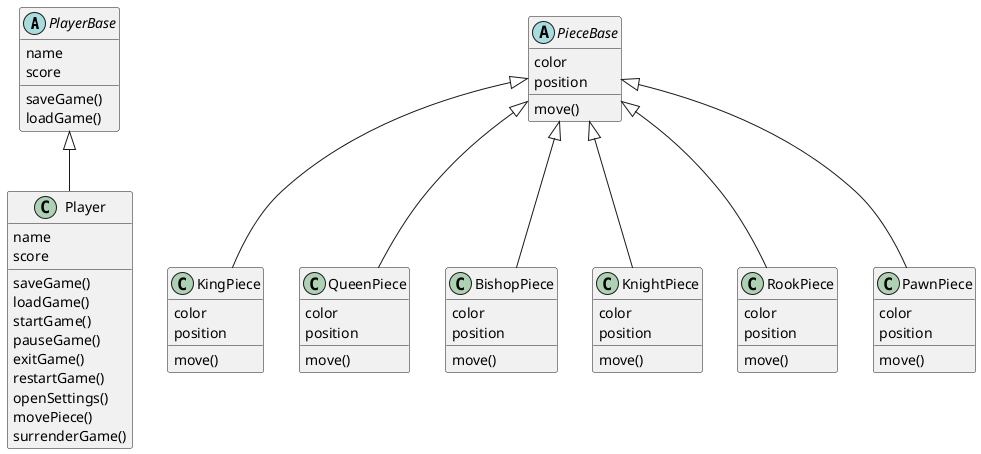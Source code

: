 @startuml

abstract PlayerBase {
    name
    score
    saveGame()
    loadGame()
}

class Player extends PlayerBase {
    name
    score
    saveGame()
    loadGame()
    startGame()
    pauseGame()
    exitGame()
    restartGame()
    openSettings()
    movePiece()
    surrenderGame()
}

abstract PieceBase {
    color
    position
    move()
}

class KingPiece extends PieceBase {
    color
    position
    move()
}

class QueenPiece extends PieceBase {
    color
    position
    move()
}

class BishopPiece extends PieceBase {
    color
    position
    move()
}

class KnightPiece extends PieceBase {
    color
    position
    move()
}

class RookPiece extends PieceBase {
    color
    position
    move()
}

class PawnPiece extends PieceBase {
    color
    position
    move()
}



@enduml